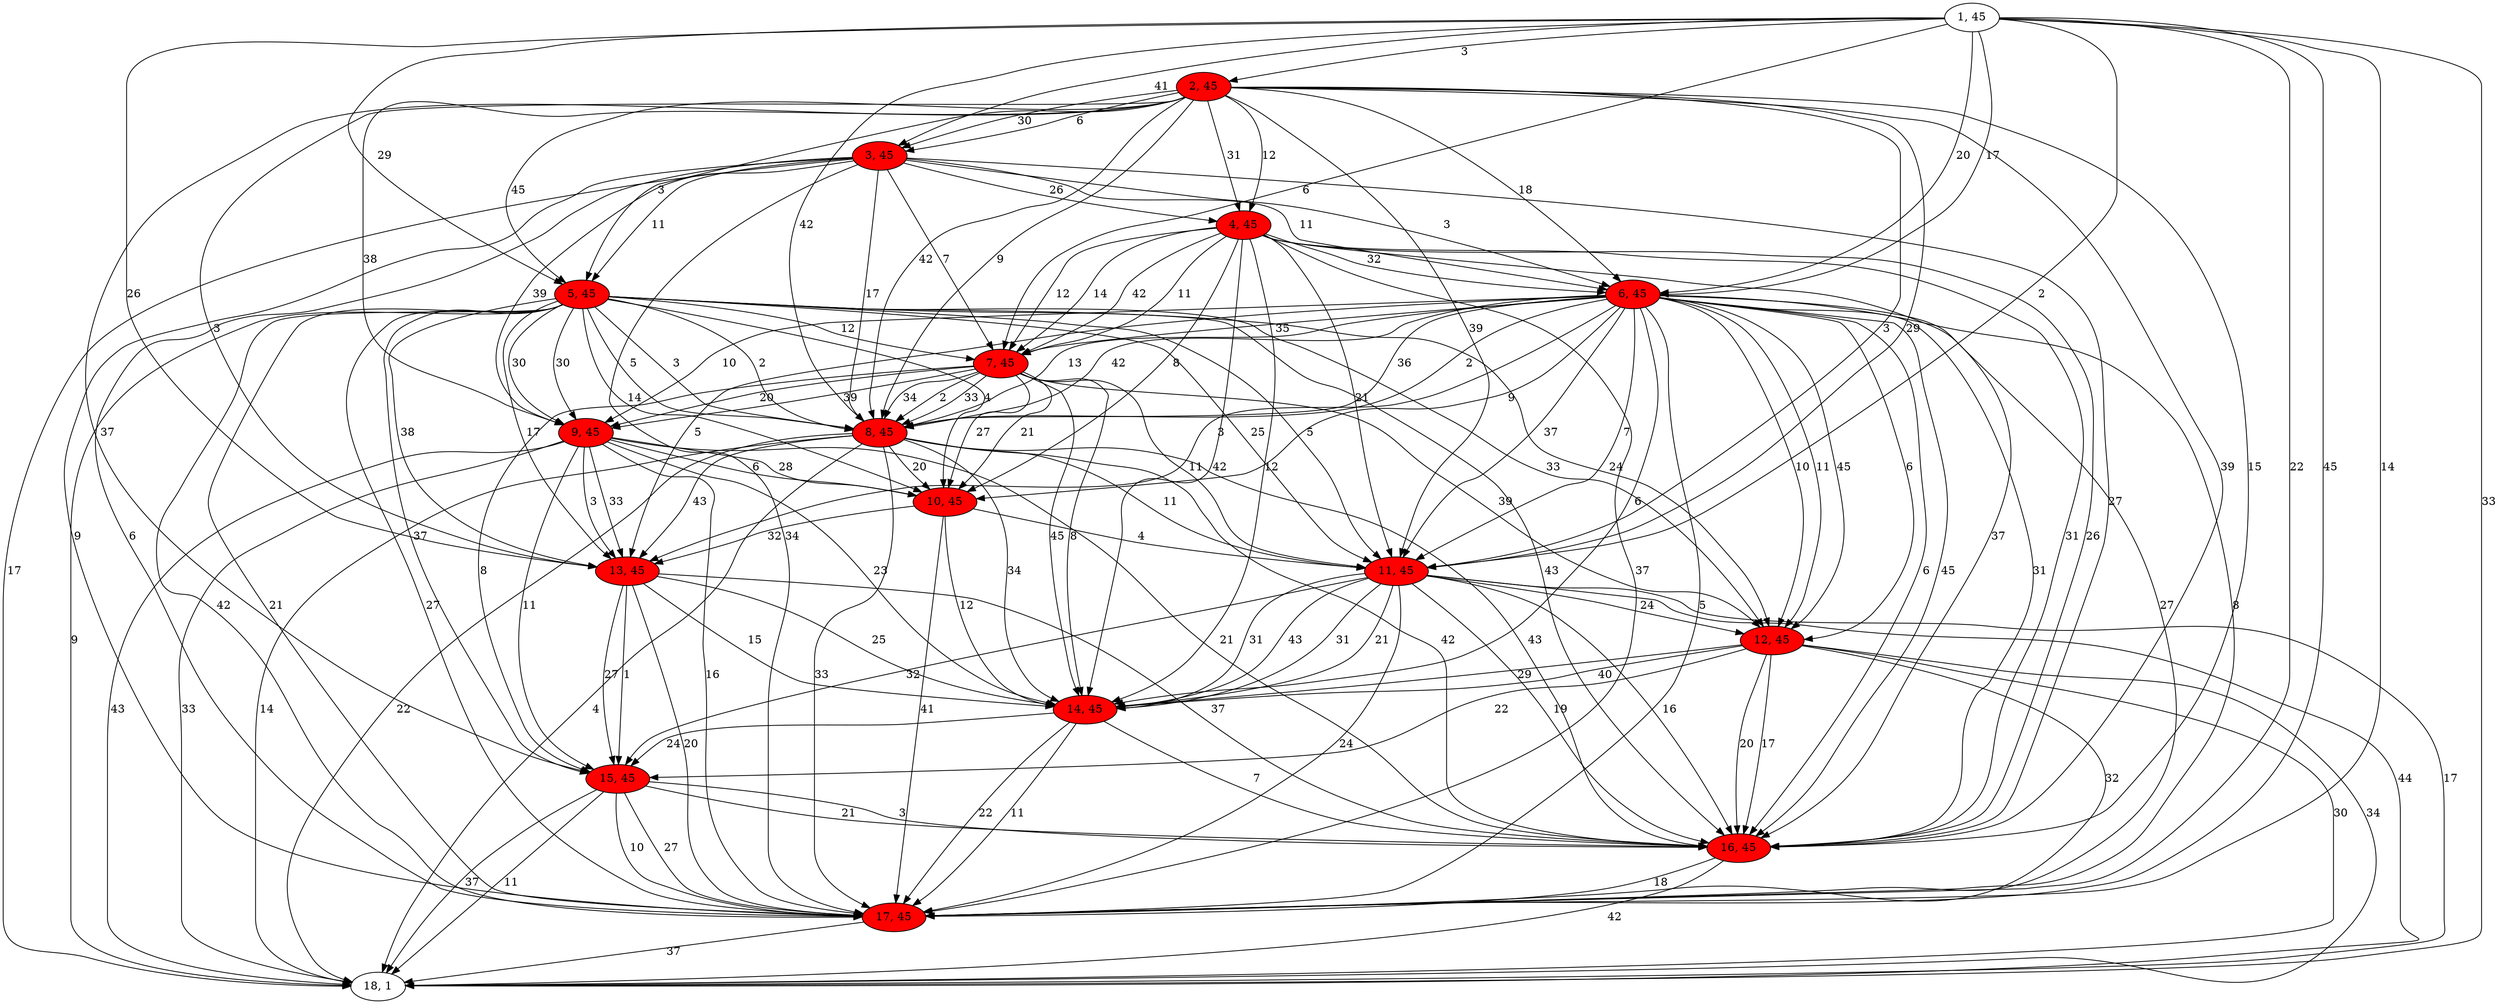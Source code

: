 digraph G{
1[label="1, 45"]
2[label="2, 45"]
3[label="3, 45"]
4[label="4, 45"]
5[label="5, 45"]
6[label="6, 45"]
7[label="7, 45"]
8[label="8, 45"]
9[label="9, 45"]
10[label="10, 45"]
11[label="11, 45"]
12[label="12, 45"]
13[label="13, 45"]
14[label="14, 45"]
15[label="15, 45"]
16[label="16, 45"]
17[label="17, 45"]
18[label="18, 1"]
1->11[label="2"]
1->6[label="20"]
1->3[label="41"]
1->17[label="22"]
1->8[label="42"]
1->17[label="45"]
1->5[label="29"]
1->18[label="33"]
1->6[label="17"]
1->7[label="6"]
1->13[label="26"]
1->17[label="14"]
1->2[label="3"]
2[style = filled,fillcolor=red]
2->11[label="3"]
2->9[label="38"]
2->13[label="3"]
2->15[label="37"]
2->11[label="29"]
2->8[label="42"]
2->8[label="9"]
2->4[label="12"]
2->11[label="39"]
2->5[label="45"]
2->6[label="18"]
2->16[label="15"]
2->3[label="30"]
2->16[label="39"]
2->5[label="3"]
2->4[label="31"]
2->3[label="6"]
3[style = filled,fillcolor=red]
3->5[label="11"]
3->6[label="3"]
3->8[label="17"]
3->17[label="9"]
3->4[label="26"]
3->17[label="6"]
3->7[label="7"]
3->9[label="39"]
3->17[label="34"]
3->18[label="17"]
3->16[label="27"]
3->6[label="11"]
4[style = filled,fillcolor=red]
4->14[label="12"]
4->16[label="31"]
4->14[label="42"]
4->11[label="21"]
4->16[label="26"]
4->7[label="11"]
4->7[label="12"]
4->6[label="32"]
4->17[label="37"]
4->16[label="37"]
4->7[label="14"]
4->10[label="8"]
4->7[label="42"]
5[style = filled,fillcolor=red]
5->16[label="43"]
5->13[label="38"]
5->10[label="14"]
5->17[label="42"]
5->13[label="17"]
5->10[label="4"]
5->17[label="21"]
5->15[label="37"]
5->8[label="5"]
5->7[label="12"]
5->11[label="25"]
5->8[label="3"]
5->12[label="33"]
5->12[label="24"]
5->17[label="27"]
5->8[label="2"]
5->9[label="30"]
5->11[label="5"]
5->18[label="9"]
5->9[label="30"]
6[style = filled,fillcolor=red]
6->12[label="6"]
6->17[label="5"]
6->9[label="10"]
6->7[label="35"]
6->8[label="13"]
6->16[label="6"]
6->17[label="27"]
6->13[label="5"]
6->16[label="45"]
6->14[label="6"]
6->11[label="37"]
6->12[label="10"]
6->8[label="42"]
6->12[label="11"]
6->8[label="36"]
6->17[label="8"]
6->10[label="9"]
6->16[label="31"]
6->13[label="3"]
6->12[label="45"]
6->11[label="7"]
6->8[label="2"]
7[style = filled,fillcolor=red]
7->8[label="2"]
7->10[label="21"]
7->14[label="8"]
7->8[label="33"]
7->9[label="20"]
7->11[label="11"]
7->9[label="39"]
7->8[label="34"]
7->12[label="39"]
7->14[label="45"]
7->10[label="27"]
7->15[label="8"]
8[style = filled,fillcolor=red]
8->11[label="11"]
8->17[label="33"]
8->18[label="14"]
8->16[label="42"]
8->18[label="22"]
8->10[label="20"]
8->18[label="4"]
8->14[label="34"]
8->13[label="43"]
8->16[label="43"]
9[style = filled,fillcolor=red]
9->18[label="43"]
9->15[label="11"]
9->13[label="33"]
9->10[label="6"]
9->13[label="3"]
9->10[label="28"]
9->16[label="21"]
9->17[label="16"]
9->18[label="33"]
9->14[label="23"]
10[style = filled,fillcolor=red]
10->17[label="41"]
10->13[label="32"]
10->14[label="12"]
10->11[label="4"]
11[style = filled,fillcolor=red]
11->17[label="24"]
11->16[label="16"]
11->16[label="19"]
11->14[label="31"]
11->12[label="24"]
11->15[label="32"]
11->18[label="44"]
11->18[label="17"]
11->14[label="43"]
11->14[label="31"]
11->14[label="21"]
12[style = filled,fillcolor=red]
12->14[label="29"]
12->16[label="20"]
12->18[label="30"]
12->18[label="34"]
12->15[label="22"]
12->14[label="40"]
12->17[label="32"]
12->16[label="17"]
13[style = filled,fillcolor=red]
13->16[label="37"]
13->14[label="25"]
13->15[label="1"]
13->17[label="20"]
13->15[label="27"]
13->14[label="15"]
14[style = filled,fillcolor=red]
14->17[label="11"]
14->17[label="22"]
14->15[label="24"]
14->16[label="7"]
15[style = filled,fillcolor=red]
15->16[label="21"]
15->17[label="27"]
15->18[label="11"]
15->16[label="3"]
15->18[label="37"]
15->17[label="10"]
16[style = filled,fillcolor=red]
16->17[label="18"]
16->18[label="42"]
17[style = filled,fillcolor=red]
17->18[label="37"]
}

